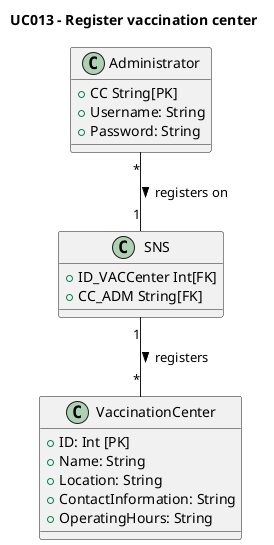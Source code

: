 @startuml
'skinparam monochrome true
'skinparam shadowing false

title UC013 - Register vaccination center

class Administrator {
    +CC String[PK]
    +Username: String
    +Password: String
}
class SNS{
    +ID_VACCenter Int[FK]
    +CC_ADM String[FK]
}

class VaccinationCenter {
    +ID: Int [PK]
    +Name: String
    +Location: String
    +ContactInformation: String
    +OperatingHours: String
}

' Relationships
Administrator "*" -- "1" SNS : registers on >
SNS "1" -- "*" VaccinationCenter : registers >

@enduml
